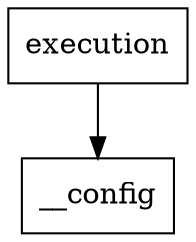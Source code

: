 digraph "dependencies" {
  header_1 [ shape="box", label="execution"];
  header_2 [ shape="box", label="__config"];
  header_1 -> header_2;
}